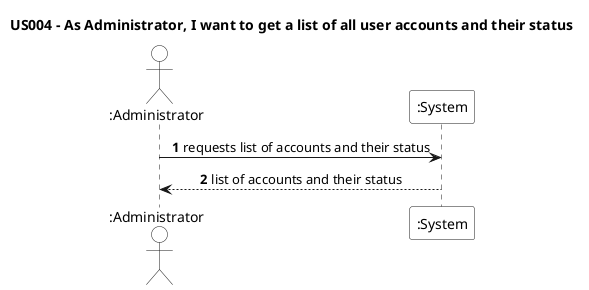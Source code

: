 @startuml

skinparam sequenceMessageAlign center
autonumber

title US004 - As Administrator, I want to get a list of all user accounts and their status

actor ":Administrator" as A #white
participant ":System" as S #white

A -> S : requests list of accounts and their status
S --> A :list of accounts and their status

@enduml